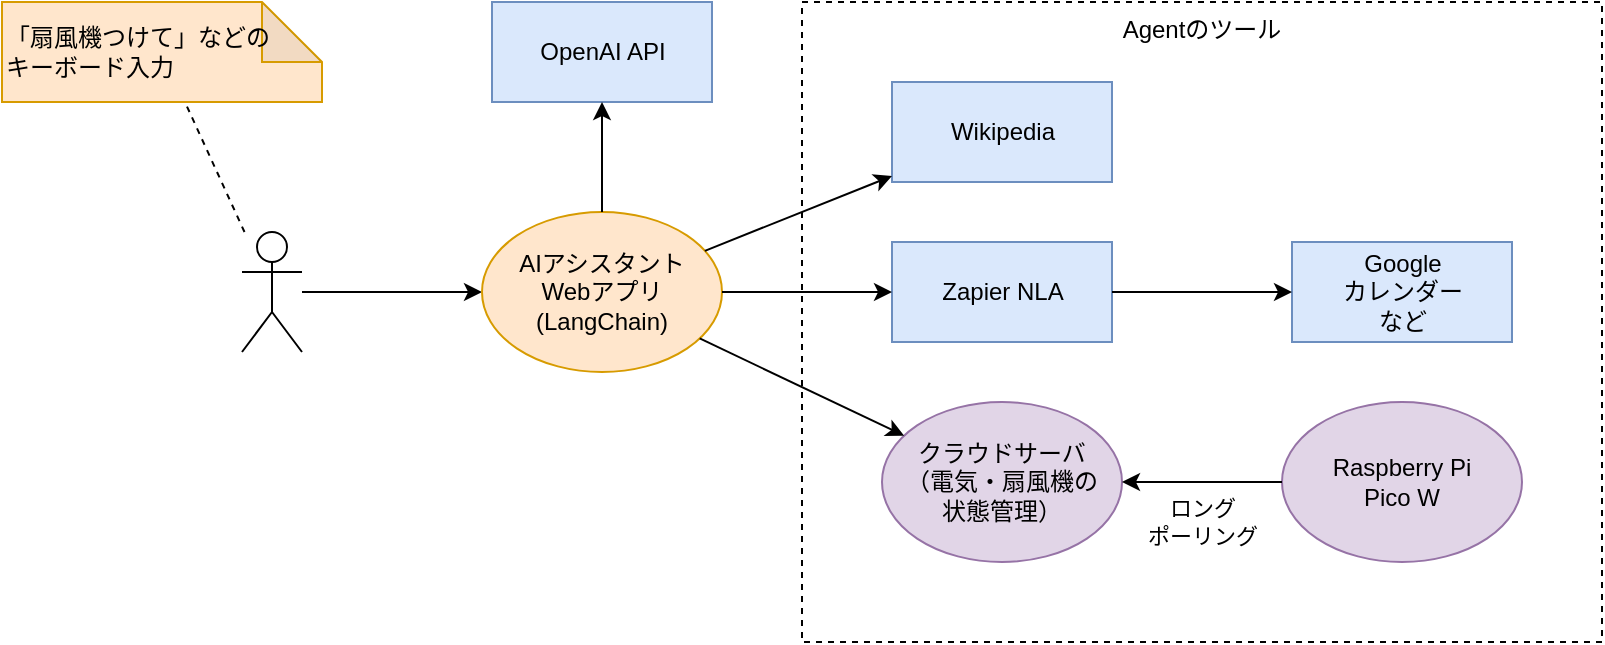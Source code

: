 <mxfile>
    <diagram id="ypeufuI1j4cWYE-J5mNb" name="Page-1">
        <mxGraphModel dx="977" dy="483" grid="1" gridSize="10" guides="1" tooltips="1" connect="1" arrows="1" fold="1" page="1" pageScale="1" pageWidth="827" pageHeight="1169" math="0" shadow="0">
            <root>
                <mxCell id="0"/>
                <mxCell id="1" parent="0"/>
                <mxCell id="35" value="Agentのツール" style="rounded=0;whiteSpace=wrap;html=1;verticalAlign=top;fillColor=none;dashed=1;" vertex="1" parent="1">
                    <mxGeometry x="480" y="80" width="400" height="320" as="geometry"/>
                </mxCell>
                <mxCell id="2" value="" style="shape=umlActor;verticalLabelPosition=bottom;verticalAlign=top;html=1;" parent="1" vertex="1">
                    <mxGeometry x="200" y="195" width="30" height="60" as="geometry"/>
                </mxCell>
                <mxCell id="7" value="" style="endArrow=none;endFill=0;endSize=24;html=1;startArrow=classic;startFill=1;" parent="1" source="15" target="2" edge="1">
                    <mxGeometry width="160" relative="1" as="geometry">
                        <mxPoint x="230" y="225" as="sourcePoint"/>
                        <mxPoint x="360" y="225" as="targetPoint"/>
                    </mxGeometry>
                </mxCell>
                <mxCell id="9" value="「扇風機つけて」などの&lt;br&gt;キーボード入力" style="shape=note;whiteSpace=wrap;html=1;backgroundOutline=1;darkOpacity=0.05;fillColor=#ffe6cc;strokeColor=#d79b00;align=left;" parent="1" vertex="1">
                    <mxGeometry x="80" y="80" width="160" height="50" as="geometry"/>
                </mxCell>
                <mxCell id="10" value="" style="endArrow=none;dashed=1;html=1;" parent="1" source="2" target="9" edge="1">
                    <mxGeometry width="50" height="50" relative="1" as="geometry">
                        <mxPoint x="390" y="310" as="sourcePoint"/>
                        <mxPoint x="440" y="260" as="targetPoint"/>
                    </mxGeometry>
                </mxCell>
                <mxCell id="13" value="OpenAI API" style="html=1;fillColor=#dae8fc;strokeColor=#6c8ebf;" parent="1" vertex="1">
                    <mxGeometry x="325" y="80" width="110" height="50" as="geometry"/>
                </mxCell>
                <mxCell id="14" value="Zapier NLA" style="html=1;fillColor=#dae8fc;strokeColor=#6c8ebf;" parent="1" vertex="1">
                    <mxGeometry x="525" y="200" width="110" height="50" as="geometry"/>
                </mxCell>
                <mxCell id="15" value="AIアシスタント&lt;br&gt;Webアプリ&lt;br&gt;(LangChain)" style="ellipse;whiteSpace=wrap;html=1;fillColor=#ffe6cc;strokeColor=#d79b00;" parent="1" vertex="1">
                    <mxGeometry x="320" y="185" width="120" height="80" as="geometry"/>
                </mxCell>
                <mxCell id="16" value="&lt;span style=&quot;&quot;&gt;クラウドサーバ&lt;br&gt;（電気・扇風機の&lt;br&gt;状態管理）&lt;br&gt;&lt;/span&gt;" style="ellipse;whiteSpace=wrap;html=1;fillColor=#e1d5e7;strokeColor=#9673a6;" parent="1" vertex="1">
                    <mxGeometry x="520" y="280" width="120" height="80" as="geometry"/>
                </mxCell>
                <mxCell id="17" value="&lt;span style=&quot;&quot;&gt;Raspberry Pi&lt;br&gt;Pico W&lt;/span&gt;" style="ellipse;whiteSpace=wrap;html=1;fillColor=#e1d5e7;strokeColor=#9673a6;" parent="1" vertex="1">
                    <mxGeometry x="720" y="280" width="120" height="80" as="geometry"/>
                </mxCell>
                <mxCell id="20" value="Google&lt;br&gt;カレンダー&lt;br&gt;など" style="html=1;fillColor=#dae8fc;strokeColor=#6c8ebf;" parent="1" vertex="1">
                    <mxGeometry x="725" y="200" width="110" height="50" as="geometry"/>
                </mxCell>
                <mxCell id="23" value="Wikipedia" style="html=1;fillColor=#dae8fc;strokeColor=#6c8ebf;" parent="1" vertex="1">
                    <mxGeometry x="525" y="120" width="110" height="50" as="geometry"/>
                </mxCell>
                <mxCell id="29" value="" style="endArrow=none;endFill=0;endSize=24;html=1;startArrow=classic;startFill=1;" parent="1" source="13" target="15" edge="1">
                    <mxGeometry width="160" relative="1" as="geometry">
                        <mxPoint x="330" y="235" as="sourcePoint"/>
                        <mxPoint x="240" y="235" as="targetPoint"/>
                    </mxGeometry>
                </mxCell>
                <mxCell id="30" value="" style="endArrow=none;endFill=0;endSize=24;html=1;startArrow=classic;startFill=1;" parent="1" source="23" target="15" edge="1">
                    <mxGeometry width="160" relative="1" as="geometry">
                        <mxPoint x="390" y="140" as="sourcePoint"/>
                        <mxPoint x="390" y="195" as="targetPoint"/>
                    </mxGeometry>
                </mxCell>
                <mxCell id="31" value="" style="endArrow=none;endFill=0;endSize=24;html=1;startArrow=classic;startFill=1;" parent="1" source="14" target="15" edge="1">
                    <mxGeometry width="160" relative="1" as="geometry">
                        <mxPoint x="570" y="173.723" as="sourcePoint"/>
                        <mxPoint x="443.436" y="216.809" as="targetPoint"/>
                    </mxGeometry>
                </mxCell>
                <mxCell id="32" value="" style="endArrow=none;endFill=0;endSize=24;html=1;startArrow=classic;startFill=1;" parent="1" source="20" target="14" edge="1">
                    <mxGeometry width="160" relative="1" as="geometry">
                        <mxPoint x="530" y="235" as="sourcePoint"/>
                        <mxPoint x="410" y="235" as="targetPoint"/>
                    </mxGeometry>
                </mxCell>
                <mxCell id="33" value="" style="endArrow=none;endFill=0;endSize=24;html=1;startArrow=classic;startFill=1;" parent="1" source="16" target="15" edge="1">
                    <mxGeometry width="160" relative="1" as="geometry">
                        <mxPoint x="730" y="235" as="sourcePoint"/>
                        <mxPoint x="680" y="235" as="targetPoint"/>
                    </mxGeometry>
                </mxCell>
                <mxCell id="34" value="ロング&lt;br&gt;ポーリング" style="endArrow=none;endFill=0;endSize=24;html=1;startArrow=classic;startFill=1;" parent="1" source="16" target="17" edge="1">
                    <mxGeometry y="-20" width="160" relative="1" as="geometry">
                        <mxPoint x="538.333" y="309.663" as="sourcePoint"/>
                        <mxPoint x="401.591" y="255.422" as="targetPoint"/>
                        <mxPoint as="offset"/>
                    </mxGeometry>
                </mxCell>
            </root>
        </mxGraphModel>
    </diagram>
</mxfile>